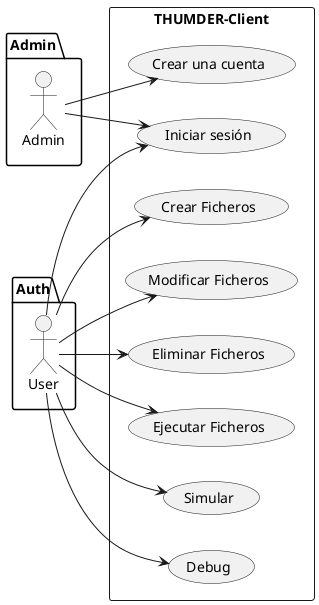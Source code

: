@startuml
'!theme amiga from https://raw.githubusercontent.com/plantuml/plantuml/master/themes

left to right direction

package Admin {
  actor "Admin" as admin
}

package Auth {
  actor "User" as user
}

rectangle THUMDER-Client {
  usecase "Crear una cuenta" as UC01
  usecase "Iniciar sesión" as UC02
  usecase "Crear Ficheros" as UC1
  usecase "Modificar Ficheros" as UC2
  usecase "Eliminar Ficheros" as UC3
  usecase "Ejecutar Ficheros" as UC4
  usecase "Simular" as UC5
  usecase "Debug" as UC6
}
admin --> UC01
admin --> UC02
user --> UC02
user --> UC1
user --> UC2
user --> UC3
user --> UC4
user --> UC5
user --> UC6
@enduml
